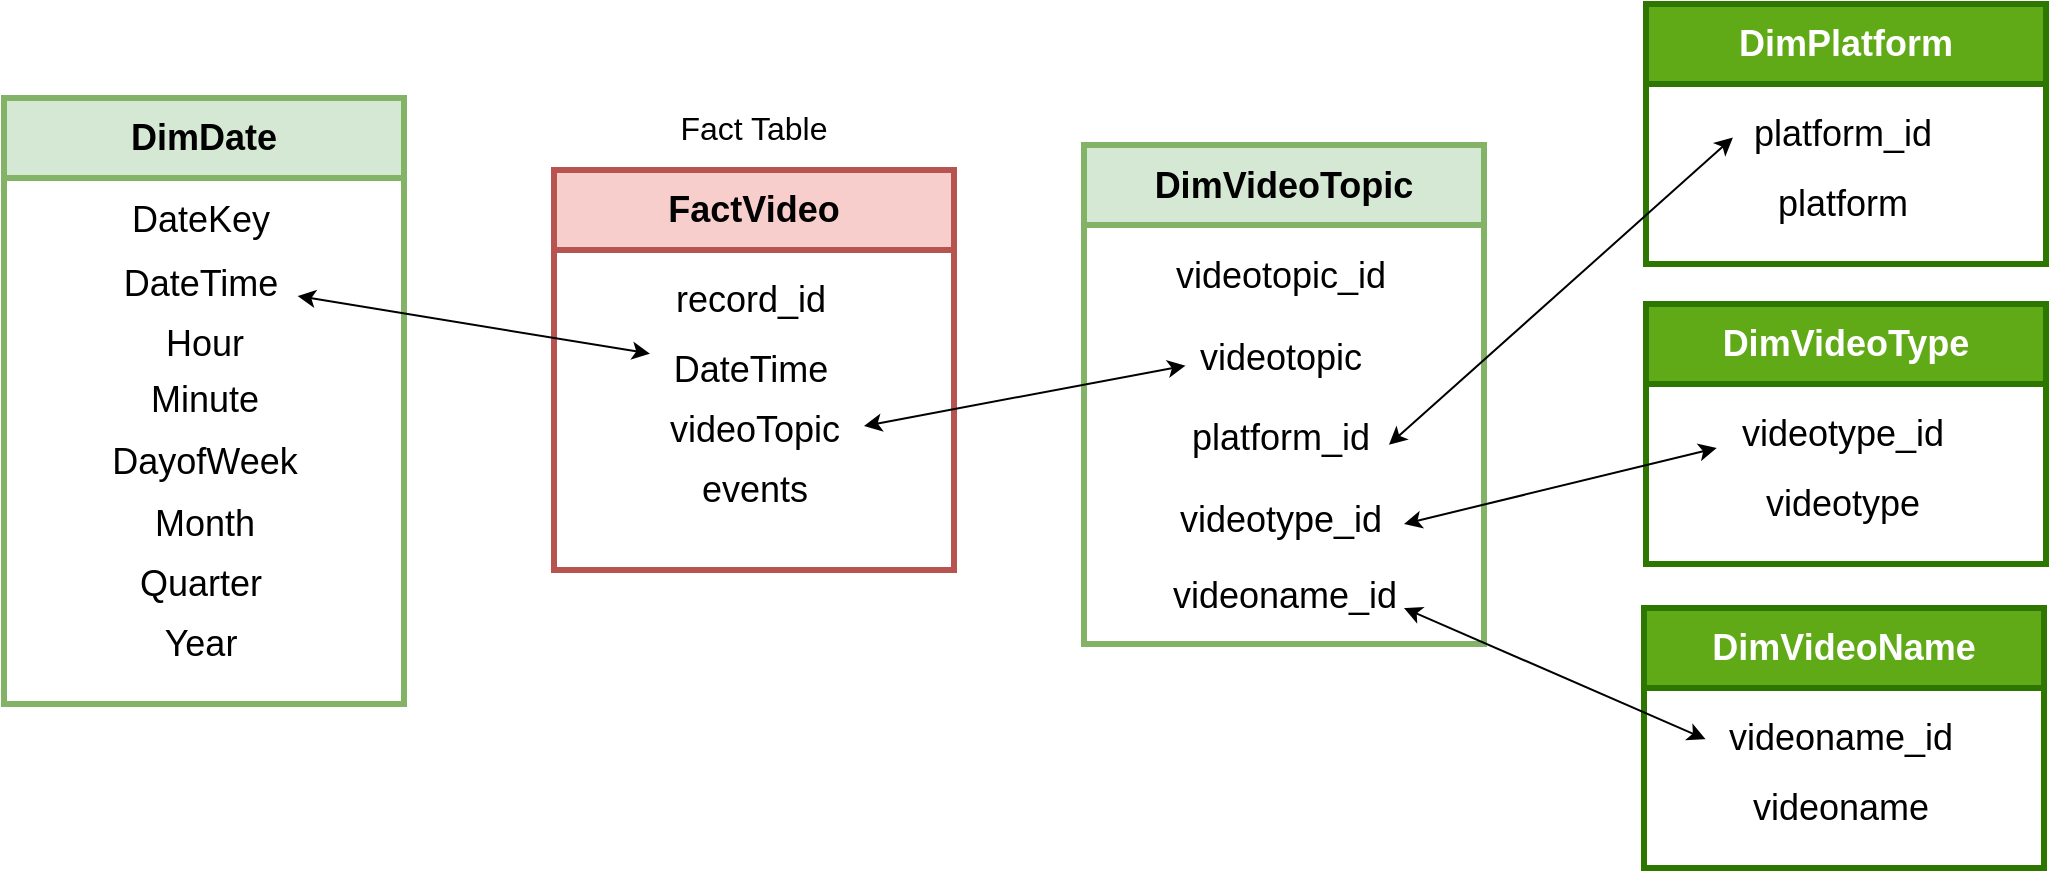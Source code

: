 <mxfile version="23.1.5" type="device">
  <diagram id="prtHgNgQTEPvFCAcTncT" name="Page-1">
    <mxGraphModel dx="1235" dy="740" grid="1" gridSize="10" guides="1" tooltips="1" connect="1" arrows="1" fold="1" page="1" pageScale="1" pageWidth="827" pageHeight="1169" math="0" shadow="0">
      <root>
        <mxCell id="0" />
        <mxCell id="1" parent="0" />
        <mxCell id="jZcyzmPCZd_yF6suVVZW-1" value="&lt;font style=&quot;font-size: 18px;&quot;&gt;FactVideo&lt;/font&gt;" style="swimlane;whiteSpace=wrap;html=1;startSize=40;strokeWidth=3;fillColor=#f8cecc;strokeColor=#b85450;" vertex="1" parent="1">
          <mxGeometry x="335" y="233" width="200" height="200" as="geometry" />
        </mxCell>
        <mxCell id="jZcyzmPCZd_yF6suVVZW-2" value="&lt;font style=&quot;font-size: 18px;&quot;&gt;record_id&lt;/font&gt;" style="text;html=1;align=center;verticalAlign=middle;resizable=0;points=[];autosize=1;strokeColor=none;fillColor=none;" vertex="1" parent="jZcyzmPCZd_yF6suVVZW-1">
          <mxGeometry x="48" y="45" width="100" height="40" as="geometry" />
        </mxCell>
        <mxCell id="jZcyzmPCZd_yF6suVVZW-4" value="&lt;font style=&quot;font-size: 18px;&quot;&gt;DateTime&lt;/font&gt;" style="text;html=1;align=center;verticalAlign=middle;resizable=0;points=[];autosize=1;strokeColor=none;fillColor=none;" vertex="1" parent="jZcyzmPCZd_yF6suVVZW-1">
          <mxGeometry x="48" y="80" width="100" height="40" as="geometry" />
        </mxCell>
        <mxCell id="jZcyzmPCZd_yF6suVVZW-5" value="&lt;font style=&quot;font-size: 18px;&quot;&gt;videoTopic&lt;/font&gt;" style="text;html=1;align=center;verticalAlign=middle;resizable=0;points=[];autosize=1;strokeColor=none;fillColor=none;" vertex="1" parent="jZcyzmPCZd_yF6suVVZW-1">
          <mxGeometry x="45" y="110" width="110" height="40" as="geometry" />
        </mxCell>
        <mxCell id="jZcyzmPCZd_yF6suVVZW-6" value="&lt;font style=&quot;font-size: 18px;&quot;&gt;events&lt;/font&gt;" style="text;html=1;align=center;verticalAlign=middle;resizable=0;points=[];autosize=1;strokeColor=none;fillColor=none;" vertex="1" parent="jZcyzmPCZd_yF6suVVZW-1">
          <mxGeometry x="60" y="140" width="80" height="40" as="geometry" />
        </mxCell>
        <mxCell id="jZcyzmPCZd_yF6suVVZW-7" value="&lt;font style=&quot;font-size: 16px;&quot;&gt;Fact Table&lt;/font&gt;" style="text;html=1;align=center;verticalAlign=middle;whiteSpace=wrap;rounded=0;" vertex="1" parent="1">
          <mxGeometry x="380" y="197" width="110" height="30" as="geometry" />
        </mxCell>
        <mxCell id="jZcyzmPCZd_yF6suVVZW-8" value="&lt;font style=&quot;font-size: 18px;&quot;&gt;DimPlatform&lt;/font&gt;" style="swimlane;whiteSpace=wrap;html=1;startSize=40;fillColor=#60a917;fontColor=#ffffff;strokeColor=#2D7600;strokeWidth=3;" vertex="1" parent="1">
          <mxGeometry x="881" y="150" width="200" height="130" as="geometry" />
        </mxCell>
        <mxCell id="jZcyzmPCZd_yF6suVVZW-9" value="&lt;font style=&quot;font-size: 18px;&quot;&gt;platform_id&lt;/font&gt;" style="text;html=1;align=center;verticalAlign=middle;resizable=0;points=[];autosize=1;strokeColor=none;fillColor=none;" vertex="1" parent="jZcyzmPCZd_yF6suVVZW-8">
          <mxGeometry x="43" y="45" width="110" height="40" as="geometry" />
        </mxCell>
        <mxCell id="jZcyzmPCZd_yF6suVVZW-10" value="&lt;font style=&quot;font-size: 18px;&quot;&gt;platform&lt;/font&gt;" style="text;html=1;align=center;verticalAlign=middle;resizable=0;points=[];autosize=1;strokeColor=none;fillColor=none;" vertex="1" parent="jZcyzmPCZd_yF6suVVZW-8">
          <mxGeometry x="53" y="80" width="90" height="40" as="geometry" />
        </mxCell>
        <mxCell id="jZcyzmPCZd_yF6suVVZW-13" value="&lt;font style=&quot;font-size: 18px;&quot;&gt;DimVideoType&lt;/font&gt;" style="swimlane;whiteSpace=wrap;html=1;startSize=40;fillColor=#60a917;fontColor=#ffffff;strokeColor=#2D7600;strokeWidth=3;" vertex="1" parent="1">
          <mxGeometry x="881" y="300" width="200" height="130" as="geometry" />
        </mxCell>
        <mxCell id="jZcyzmPCZd_yF6suVVZW-14" value="&lt;font style=&quot;font-size: 18px;&quot;&gt;videotype_id&lt;/font&gt;" style="text;html=1;align=center;verticalAlign=middle;resizable=0;points=[];autosize=1;strokeColor=none;fillColor=none;" vertex="1" parent="jZcyzmPCZd_yF6suVVZW-13">
          <mxGeometry x="38" y="45" width="120" height="40" as="geometry" />
        </mxCell>
        <mxCell id="jZcyzmPCZd_yF6suVVZW-15" value="&lt;font style=&quot;font-size: 18px;&quot;&gt;videotype&lt;/font&gt;" style="text;html=1;align=center;verticalAlign=middle;resizable=0;points=[];autosize=1;strokeColor=none;fillColor=none;" vertex="1" parent="jZcyzmPCZd_yF6suVVZW-13">
          <mxGeometry x="48" y="80" width="100" height="40" as="geometry" />
        </mxCell>
        <mxCell id="jZcyzmPCZd_yF6suVVZW-17" value="&lt;font style=&quot;font-size: 18px;&quot;&gt;DimVideoName&lt;/font&gt;" style="swimlane;whiteSpace=wrap;html=1;startSize=40;fillColor=#60a917;fontColor=#ffffff;strokeColor=#2D7600;strokeWidth=3;" vertex="1" parent="1">
          <mxGeometry x="880" y="452" width="200" height="130" as="geometry">
            <mxRectangle x="80" y="480" width="160" height="40" as="alternateBounds" />
          </mxGeometry>
        </mxCell>
        <mxCell id="jZcyzmPCZd_yF6suVVZW-18" value="&lt;font style=&quot;font-size: 18px;&quot;&gt;videoname_id&lt;/font&gt;" style="text;html=1;align=center;verticalAlign=middle;resizable=0;points=[];autosize=1;strokeColor=none;fillColor=none;" vertex="1" parent="jZcyzmPCZd_yF6suVVZW-17">
          <mxGeometry x="28" y="45" width="140" height="40" as="geometry" />
        </mxCell>
        <mxCell id="jZcyzmPCZd_yF6suVVZW-19" value="&lt;font style=&quot;font-size: 18px;&quot;&gt;videoname&lt;/font&gt;" style="text;html=1;align=center;verticalAlign=middle;resizable=0;points=[];autosize=1;strokeColor=none;fillColor=none;" vertex="1" parent="jZcyzmPCZd_yF6suVVZW-17">
          <mxGeometry x="43" y="80" width="110" height="40" as="geometry" />
        </mxCell>
        <mxCell id="jZcyzmPCZd_yF6suVVZW-20" value="&lt;font style=&quot;font-size: 18px;&quot;&gt;DimVideoTopic&lt;/font&gt;" style="swimlane;whiteSpace=wrap;html=1;startSize=40;fillColor=#d5e8d4;strokeColor=#82b366;strokeWidth=3;" vertex="1" parent="1">
          <mxGeometry x="600" y="220.5" width="200" height="249.5" as="geometry" />
        </mxCell>
        <mxCell id="jZcyzmPCZd_yF6suVVZW-21" value="&lt;font style=&quot;font-size: 18px;&quot;&gt;videotopic_id&lt;/font&gt;" style="text;html=1;align=center;verticalAlign=middle;resizable=0;points=[];autosize=1;strokeColor=none;fillColor=none;" vertex="1" parent="jZcyzmPCZd_yF6suVVZW-20">
          <mxGeometry x="33" y="45" width="130" height="40" as="geometry" />
        </mxCell>
        <mxCell id="jZcyzmPCZd_yF6suVVZW-22" value="&lt;font style=&quot;font-size: 18px;&quot;&gt;videotopic&lt;/font&gt;" style="text;html=1;align=center;verticalAlign=middle;resizable=0;points=[];autosize=1;strokeColor=none;fillColor=none;" vertex="1" parent="jZcyzmPCZd_yF6suVVZW-20">
          <mxGeometry x="48" y="86" width="100" height="40" as="geometry" />
        </mxCell>
        <mxCell id="jZcyzmPCZd_yF6suVVZW-23" value="&lt;font style=&quot;font-size: 18px;&quot;&gt;videotype_id&lt;/font&gt;" style="text;html=1;align=center;verticalAlign=middle;resizable=0;points=[];autosize=1;strokeColor=none;fillColor=none;" vertex="1" parent="jZcyzmPCZd_yF6suVVZW-20">
          <mxGeometry x="38" y="167.5" width="120" height="40" as="geometry" />
        </mxCell>
        <mxCell id="jZcyzmPCZd_yF6suVVZW-24" value="&lt;font style=&quot;font-size: 18px;&quot;&gt;videoname_id&lt;/font&gt;" style="text;html=1;align=center;verticalAlign=middle;resizable=0;points=[];autosize=1;strokeColor=none;fillColor=none;" vertex="1" parent="jZcyzmPCZd_yF6suVVZW-20">
          <mxGeometry x="30" y="205.5" width="140" height="40" as="geometry" />
        </mxCell>
        <mxCell id="jZcyzmPCZd_yF6suVVZW-25" value="&lt;font style=&quot;font-size: 18px;&quot;&gt;platform_id&lt;/font&gt;" style="text;html=1;align=center;verticalAlign=middle;resizable=0;points=[];autosize=1;strokeColor=none;fillColor=none;" vertex="1" parent="jZcyzmPCZd_yF6suVVZW-20">
          <mxGeometry x="43" y="126.5" width="110" height="40" as="geometry" />
        </mxCell>
        <mxCell id="jZcyzmPCZd_yF6suVVZW-40" value="" style="endArrow=classic;startArrow=classic;html=1;rounded=0;entryX=-0.022;entryY=0.675;entryDx=0;entryDy=0;entryPerimeter=0;" edge="1" parent="jZcyzmPCZd_yF6suVVZW-20" target="jZcyzmPCZd_yF6suVVZW-14">
          <mxGeometry width="50" height="50" relative="1" as="geometry">
            <mxPoint x="160" y="189.5" as="sourcePoint" />
            <mxPoint x="309" y="159.5" as="targetPoint" />
          </mxGeometry>
        </mxCell>
        <mxCell id="jZcyzmPCZd_yF6suVVZW-26" value="&lt;font style=&quot;font-size: 18px;&quot;&gt;DimDate&lt;/font&gt;" style="swimlane;whiteSpace=wrap;html=1;startSize=40;fillColor=#d5e8d4;strokeColor=#82b366;strokeWidth=3;" vertex="1" parent="1">
          <mxGeometry x="60" y="197" width="200" height="303" as="geometry" />
        </mxCell>
        <mxCell id="jZcyzmPCZd_yF6suVVZW-27" value="&lt;font style=&quot;font-size: 18px;&quot;&gt;DateKey&lt;/font&gt;" style="text;html=1;align=center;verticalAlign=middle;resizable=0;points=[];autosize=1;strokeColor=none;fillColor=none;" vertex="1" parent="jZcyzmPCZd_yF6suVVZW-26">
          <mxGeometry x="53" y="41" width="90" height="40" as="geometry" />
        </mxCell>
        <mxCell id="jZcyzmPCZd_yF6suVVZW-28" value="&lt;font style=&quot;font-size: 18px;&quot;&gt;DateTime&lt;/font&gt;" style="text;html=1;align=center;verticalAlign=middle;resizable=0;points=[];autosize=1;strokeColor=none;fillColor=none;" vertex="1" parent="jZcyzmPCZd_yF6suVVZW-26">
          <mxGeometry x="48" y="73" width="100" height="40" as="geometry" />
        </mxCell>
        <mxCell id="jZcyzmPCZd_yF6suVVZW-29" value="&lt;font style=&quot;font-size: 18px;&quot;&gt;Hour&lt;/font&gt;" style="text;html=1;align=center;verticalAlign=middle;resizable=0;points=[];autosize=1;strokeColor=none;fillColor=none;" vertex="1" parent="jZcyzmPCZd_yF6suVVZW-26">
          <mxGeometry x="70" y="103" width="60" height="40" as="geometry" />
        </mxCell>
        <mxCell id="jZcyzmPCZd_yF6suVVZW-30" value="&lt;font style=&quot;font-size: 18px;&quot;&gt;Minute&lt;/font&gt;" style="text;html=1;align=center;verticalAlign=middle;resizable=0;points=[];autosize=1;strokeColor=none;fillColor=none;" vertex="1" parent="jZcyzmPCZd_yF6suVVZW-26">
          <mxGeometry x="60" y="131" width="80" height="40" as="geometry" />
        </mxCell>
        <mxCell id="jZcyzmPCZd_yF6suVVZW-31" value="&lt;font style=&quot;font-size: 18px;&quot;&gt;DayofWeek&lt;/font&gt;" style="text;html=1;align=center;verticalAlign=middle;resizable=0;points=[];autosize=1;strokeColor=none;fillColor=none;" vertex="1" parent="jZcyzmPCZd_yF6suVVZW-26">
          <mxGeometry x="40" y="162" width="120" height="40" as="geometry" />
        </mxCell>
        <mxCell id="jZcyzmPCZd_yF6suVVZW-35" value="&lt;font style=&quot;font-size: 18px;&quot;&gt;Quarter&lt;/font&gt;" style="text;html=1;align=center;verticalAlign=middle;resizable=0;points=[];autosize=1;strokeColor=none;fillColor=none;" vertex="1" parent="jZcyzmPCZd_yF6suVVZW-26">
          <mxGeometry x="58" y="223" width="80" height="40" as="geometry" />
        </mxCell>
        <mxCell id="jZcyzmPCZd_yF6suVVZW-36" value="&lt;font style=&quot;font-size: 18px;&quot;&gt;Year&lt;/font&gt;" style="text;html=1;align=center;verticalAlign=middle;resizable=0;points=[];autosize=1;strokeColor=none;fillColor=none;" vertex="1" parent="jZcyzmPCZd_yF6suVVZW-26">
          <mxGeometry x="68" y="253" width="60" height="40" as="geometry" />
        </mxCell>
        <mxCell id="jZcyzmPCZd_yF6suVVZW-34" value="&lt;font style=&quot;font-size: 18px;&quot;&gt;Month&lt;/font&gt;" style="text;html=1;align=center;verticalAlign=middle;resizable=0;points=[];autosize=1;strokeColor=none;fillColor=none;" vertex="1" parent="1">
          <mxGeometry x="125" y="390" width="70" height="40" as="geometry" />
        </mxCell>
        <mxCell id="jZcyzmPCZd_yF6suVVZW-37" value="" style="endArrow=classic;startArrow=classic;html=1;rounded=0;exitX=0.988;exitY=0.65;exitDx=0;exitDy=0;exitPerimeter=0;" edge="1" parent="1" source="jZcyzmPCZd_yF6suVVZW-28" target="jZcyzmPCZd_yF6suVVZW-4">
          <mxGeometry width="50" height="50" relative="1" as="geometry">
            <mxPoint x="390" y="440" as="sourcePoint" />
            <mxPoint x="440" y="390" as="targetPoint" />
          </mxGeometry>
        </mxCell>
        <mxCell id="jZcyzmPCZd_yF6suVVZW-38" value="" style="endArrow=classic;startArrow=classic;html=1;rounded=0;exitX=0.988;exitY=0.65;exitDx=0;exitDy=0;exitPerimeter=0;entryX=0.028;entryY=0.608;entryDx=0;entryDy=0;entryPerimeter=0;" edge="1" parent="1" target="jZcyzmPCZd_yF6suVVZW-22">
          <mxGeometry width="50" height="50" relative="1" as="geometry">
            <mxPoint x="490" y="361" as="sourcePoint" />
            <mxPoint x="666" y="390" as="targetPoint" />
          </mxGeometry>
        </mxCell>
        <mxCell id="jZcyzmPCZd_yF6suVVZW-39" value="" style="endArrow=classic;startArrow=classic;html=1;rounded=0;exitX=0.995;exitY=0.585;exitDx=0;exitDy=0;exitPerimeter=0;entryX=0.004;entryY=0.545;entryDx=0;entryDy=0;entryPerimeter=0;" edge="1" parent="1" source="jZcyzmPCZd_yF6suVVZW-25" target="jZcyzmPCZd_yF6suVVZW-9">
          <mxGeometry width="50" height="50" relative="1" as="geometry">
            <mxPoint x="750" y="363.5" as="sourcePoint" />
            <mxPoint x="911" y="333.5" as="targetPoint" />
          </mxGeometry>
        </mxCell>
        <mxCell id="jZcyzmPCZd_yF6suVVZW-41" value="" style="endArrow=classic;startArrow=classic;html=1;rounded=0;exitX=0.988;exitY=0.65;exitDx=0;exitDy=0;exitPerimeter=0;entryX=0.02;entryY=0.515;entryDx=0;entryDy=0;entryPerimeter=0;" edge="1" parent="1" target="jZcyzmPCZd_yF6suVVZW-18">
          <mxGeometry width="50" height="50" relative="1" as="geometry">
            <mxPoint x="760" y="452" as="sourcePoint" />
            <mxPoint x="921" y="422" as="targetPoint" />
          </mxGeometry>
        </mxCell>
      </root>
    </mxGraphModel>
  </diagram>
</mxfile>

